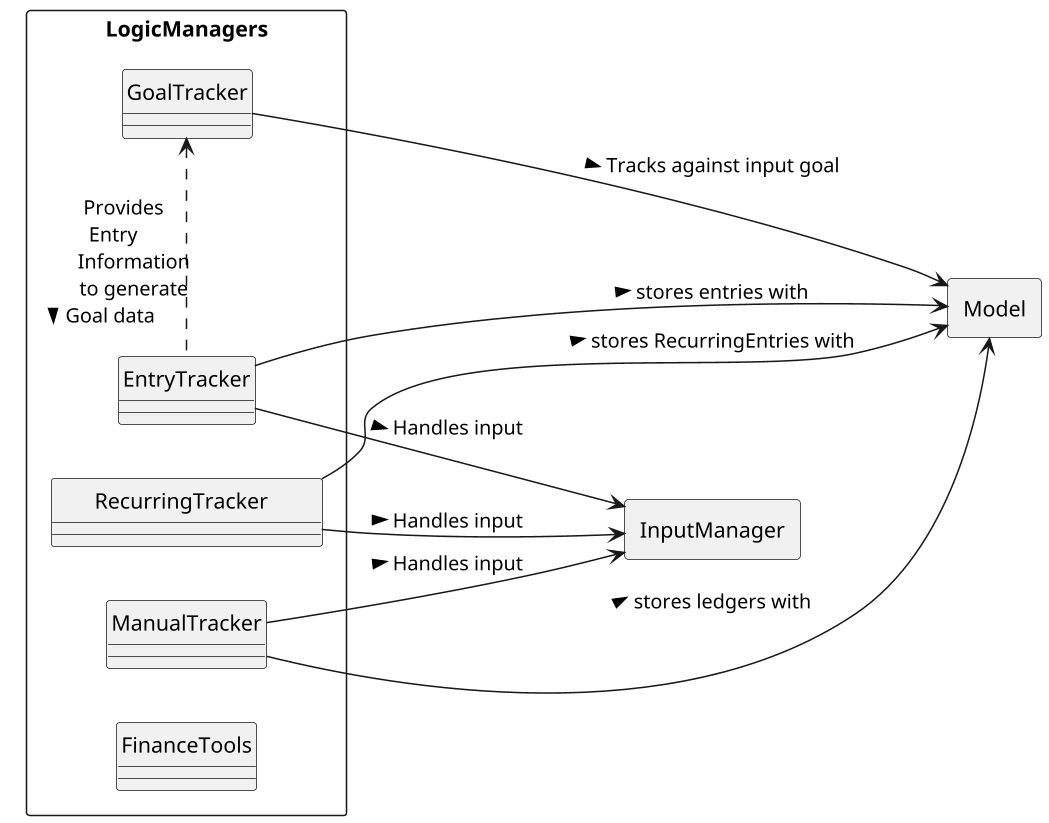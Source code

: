 @startuml
hide circle
skinparam classAttributeIconSize 0
skinparam BoxPadding 100
skinparam shadowing false
left to right direction
scale 1049 width

skinparam package<<Layout>> {
  borderColor Transparent
  backgroundColor Transparent
  fontColor Transparent
  stereotypeFontColor Transparent
}




rectangle Model {

}

rectangle InputManager {
}



rectangle LogicManagers {
    class ManualTracker {
    }
    
    class "       RecurringTracker         " {
    }

    class EntryTracker {
    }

    class GoalTracker {
    }

    class FinanceTools{
    }

    EntryTracker --> Model : stores entries with >
    ManualTracker --> Model : stores ledgers with >
    "       RecurringTracker         " ---> Model : stores RecurringEntries with >
}

ManualTracker --> InputManager : > Handles input 
EntryTracker --> InputManager : > Handles input 
"       RecurringTracker         " --> InputManager : > Handles input 

GoalTracker --> Model : Tracks against input goal >
GoalTracker <. EntryTracker :   \n         Provides\n      Entry \n             Information\n             to generate\n           Goal data >




@enduml